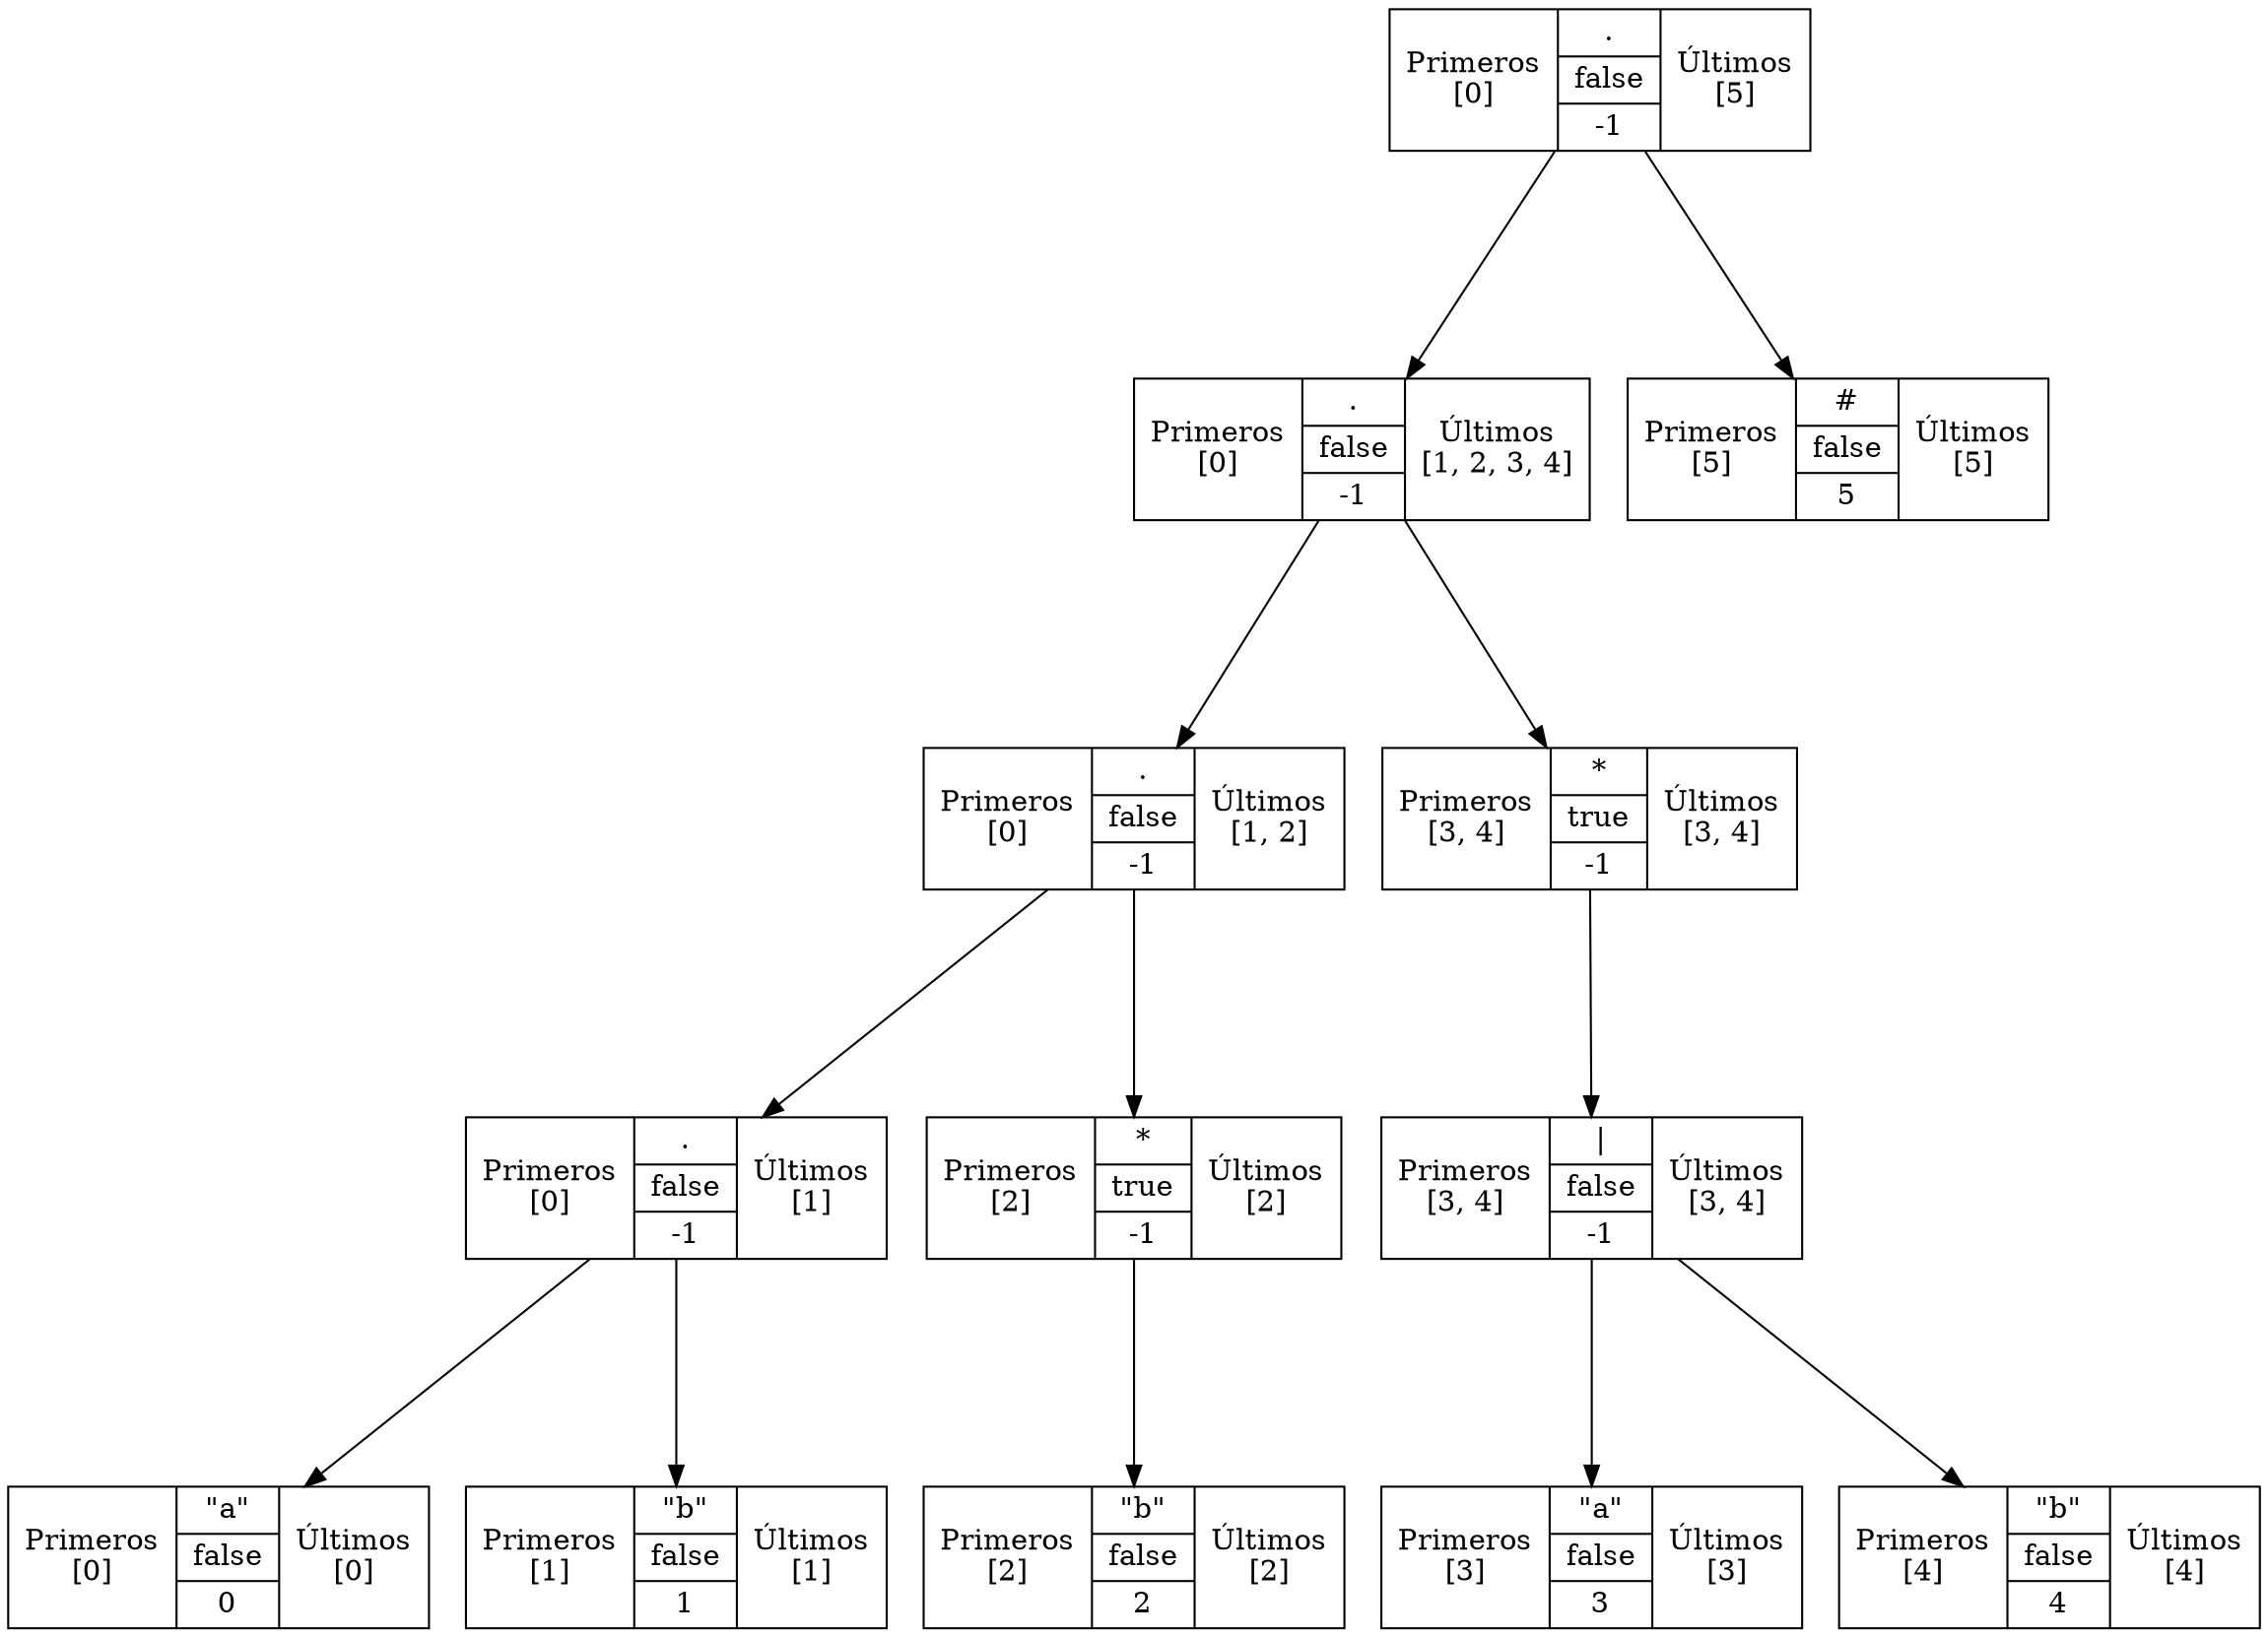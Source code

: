 digraph G
{
fontsize="5"node [shape = record];nodo1 [label="{Primeros\n[0]}|{.|false|-1}|{Últimos\n[5]}"];
nodo1 -> nodo2[minlen=3 ];
nodo1 -> nodo13[minlen=3 ];
nodo2 [label="{Primeros\n[0]}|{.|false|-1}|{Últimos\n[1, 2, 3, 4]}"];
nodo2 -> nodo3[minlen=3 ];
nodo2 -> nodo9[minlen=3 ];
nodo3 [label="{Primeros\n[0]}|{.|false|-1}|{Últimos\n[1, 2]}"];
nodo3 -> nodo4[minlen=3 ];
nodo3 -> nodo7[minlen=3 ];
nodo4 [label="{Primeros\n[0]}|{.|false|-1}|{Últimos\n[1]}"];
nodo4 -> nodo5[minlen=3 ];
nodo4 -> nodo6[minlen=3 ];
nodo5 [label="{Primeros\n[0]}|{\"a\"|false|0}|{Últimos\n[0]}"];
nodo6 [label="{Primeros\n[1]}|{\"b\"|false|1}|{Últimos\n[1]}"];
nodo7 [label="{Primeros\n[2]}|{*|true|-1}|{Últimos\n[2]}"];
nodo7 -> nodo8[minlen=3 ];
nodo8 [label="{Primeros\n[2]}|{\"b\"|false|2}|{Últimos\n[2]}"];
nodo9 [label="{Primeros\n[3, 4]}|{*|true|-1}|{Últimos\n[3, 4]}"];
nodo9 -> nodo10[minlen=3 ];
nodo10 [label="{Primeros\n[3, 4]}|{\||false|-1}|{Últimos\n[3, 4]}"];
nodo10 -> nodo11[minlen=3 ];
nodo10 -> nodo12[minlen=3 ];
nodo11 [label="{Primeros\n[3]}|{\"a\"|false|3}|{Últimos\n[3]}"];
nodo12 [label="{Primeros\n[4]}|{\"b\"|false|4}|{Últimos\n[4]}"];
nodo13 [label="{Primeros\n[5]}|{#|false|5}|{Últimos\n[5]}"];
}
